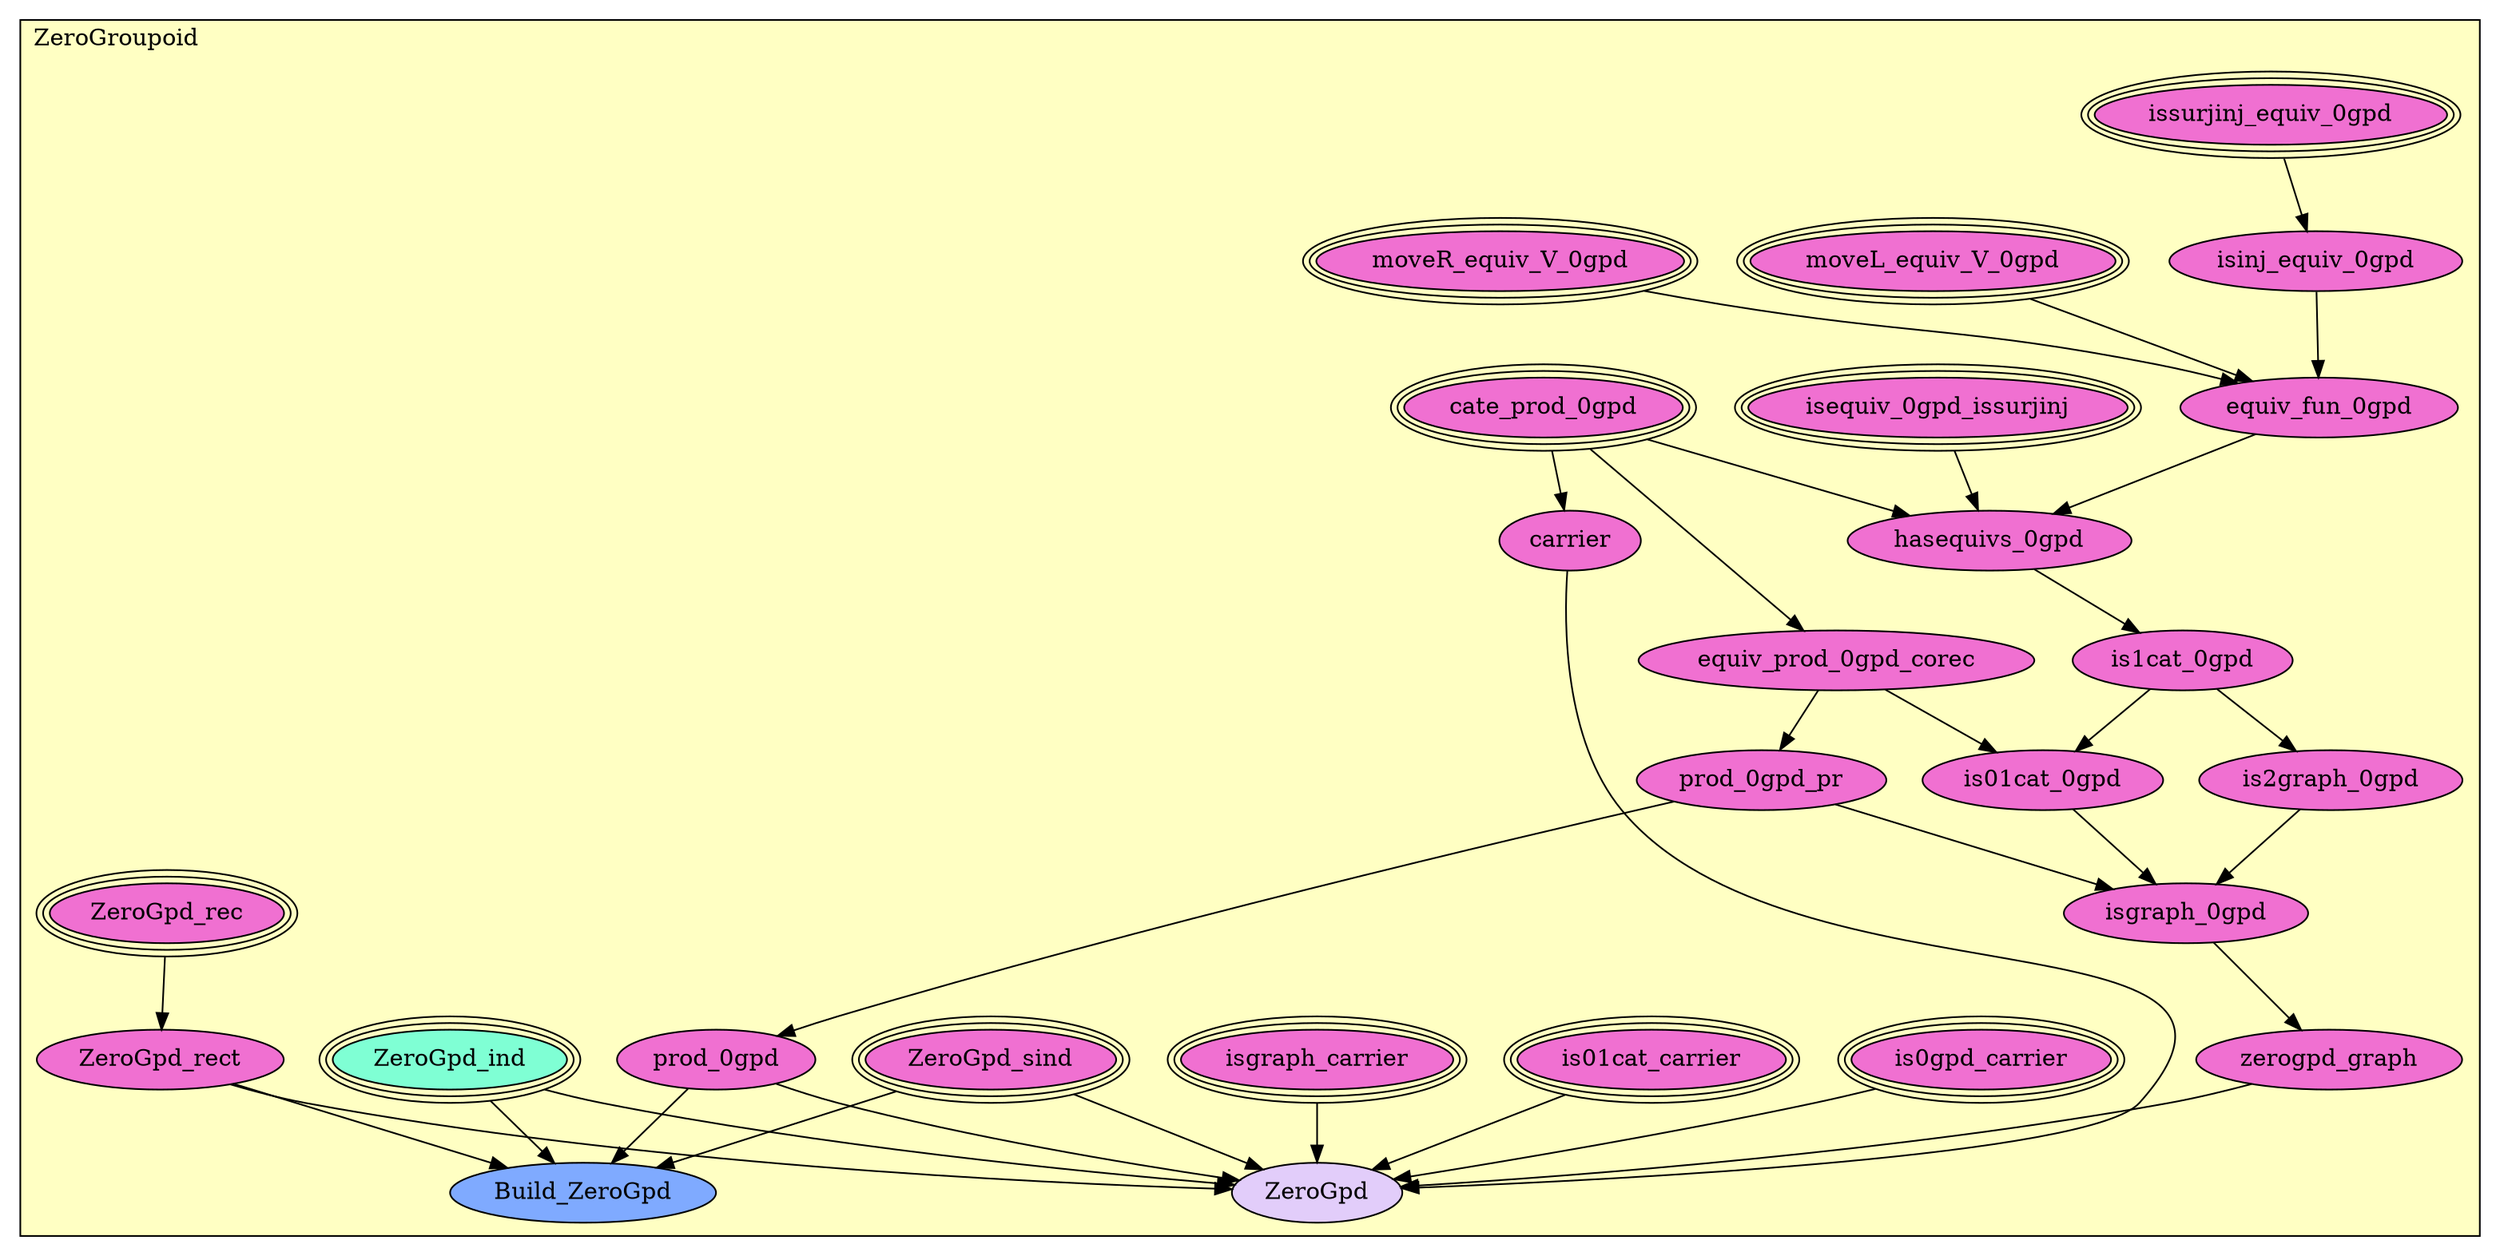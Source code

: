 digraph HoTT_WildCat_ZeroGroupoid {
  graph [ratio=0.5]
  node [style=filled]
ZeroGroupoid_cate_prod_0gpd [label="cate_prod_0gpd", URL=<ZeroGroupoid.html#cate_prod_0gpd>, peripheries=3, fillcolor="#F070D1"] ;
ZeroGroupoid_equiv_prod_0gpd_corec [label="equiv_prod_0gpd_corec", URL=<ZeroGroupoid.html#equiv_prod_0gpd_corec>, fillcolor="#F070D1"] ;
ZeroGroupoid_prod_0gpd_pr [label="prod_0gpd_pr", URL=<ZeroGroupoid.html#prod_0gpd_pr>, fillcolor="#F070D1"] ;
ZeroGroupoid_prod_0gpd [label="prod_0gpd", URL=<ZeroGroupoid.html#prod_0gpd>, fillcolor="#F070D1"] ;
ZeroGroupoid_isequiv_0gpd_issurjinj [label="isequiv_0gpd_issurjinj", URL=<ZeroGroupoid.html#isequiv_0gpd_issurjinj>, peripheries=3, fillcolor="#F070D1"] ;
ZeroGroupoid_issurjinj_equiv_0gpd [label="issurjinj_equiv_0gpd", URL=<ZeroGroupoid.html#issurjinj_equiv_0gpd>, peripheries=3, fillcolor="#F070D1"] ;
ZeroGroupoid_moveL_equiv_V_0gpd [label="moveL_equiv_V_0gpd", URL=<ZeroGroupoid.html#moveL_equiv_V_0gpd>, peripheries=3, fillcolor="#F070D1"] ;
ZeroGroupoid_moveR_equiv_V_0gpd [label="moveR_equiv_V_0gpd", URL=<ZeroGroupoid.html#moveR_equiv_V_0gpd>, peripheries=3, fillcolor="#F070D1"] ;
ZeroGroupoid_isinj_equiv_0gpd [label="isinj_equiv_0gpd", URL=<ZeroGroupoid.html#isinj_equiv_0gpd>, fillcolor="#F070D1"] ;
ZeroGroupoid_equiv_fun_0gpd [label="equiv_fun_0gpd", URL=<ZeroGroupoid.html#equiv_fun_0gpd>, fillcolor="#F070D1"] ;
ZeroGroupoid_hasequivs_0gpd [label="hasequivs_0gpd", URL=<ZeroGroupoid.html#hasequivs_0gpd>, fillcolor="#F070D1"] ;
ZeroGroupoid_is1cat_0gpd [label="is1cat_0gpd", URL=<ZeroGroupoid.html#is1cat_0gpd>, fillcolor="#F070D1"] ;
ZeroGroupoid_is2graph_0gpd [label="is2graph_0gpd", URL=<ZeroGroupoid.html#is2graph_0gpd>, fillcolor="#F070D1"] ;
ZeroGroupoid_is01cat_0gpd [label="is01cat_0gpd", URL=<ZeroGroupoid.html#is01cat_0gpd>, fillcolor="#F070D1"] ;
ZeroGroupoid_isgraph_0gpd [label="isgraph_0gpd", URL=<ZeroGroupoid.html#isgraph_0gpd>, fillcolor="#F070D1"] ;
ZeroGroupoid_zerogpd_graph [label="zerogpd_graph", URL=<ZeroGroupoid.html#zerogpd_graph>, fillcolor="#F070D1"] ;
ZeroGroupoid_is0gpd_carrier [label="is0gpd_carrier", URL=<ZeroGroupoid.html#is0gpd_carrier>, peripheries=3, fillcolor="#F070D1"] ;
ZeroGroupoid_is01cat_carrier [label="is01cat_carrier", URL=<ZeroGroupoid.html#is01cat_carrier>, peripheries=3, fillcolor="#F070D1"] ;
ZeroGroupoid_isgraph_carrier [label="isgraph_carrier", URL=<ZeroGroupoid.html#isgraph_carrier>, peripheries=3, fillcolor="#F070D1"] ;
ZeroGroupoid_carrier [label="carrier", URL=<ZeroGroupoid.html#carrier>, fillcolor="#F070D1"] ;
ZeroGroupoid_ZeroGpd_sind [label="ZeroGpd_sind", URL=<ZeroGroupoid.html#ZeroGpd_sind>, peripheries=3, fillcolor="#F070D1"] ;
ZeroGroupoid_ZeroGpd_rec [label="ZeroGpd_rec", URL=<ZeroGroupoid.html#ZeroGpd_rec>, peripheries=3, fillcolor="#F070D1"] ;
ZeroGroupoid_ZeroGpd_ind [label="ZeroGpd_ind", URL=<ZeroGroupoid.html#ZeroGpd_ind>, peripheries=3, fillcolor="#7FFFD4"] ;
ZeroGroupoid_ZeroGpd_rect [label="ZeroGpd_rect", URL=<ZeroGroupoid.html#ZeroGpd_rect>, fillcolor="#F070D1"] ;
ZeroGroupoid_Build_ZeroGpd [label="Build_ZeroGpd", URL=<ZeroGroupoid.html#Build_ZeroGpd>, fillcolor="#7FAAFF"] ;
ZeroGroupoid_ZeroGpd [label="ZeroGpd", URL=<ZeroGroupoid.html#ZeroGpd>, fillcolor="#E2CDFA"] ;
  ZeroGroupoid_cate_prod_0gpd -> ZeroGroupoid_equiv_prod_0gpd_corec [] ;
  ZeroGroupoid_cate_prod_0gpd -> ZeroGroupoid_hasequivs_0gpd [] ;
  ZeroGroupoid_cate_prod_0gpd -> ZeroGroupoid_carrier [] ;
  ZeroGroupoid_equiv_prod_0gpd_corec -> ZeroGroupoid_prod_0gpd_pr [] ;
  ZeroGroupoid_equiv_prod_0gpd_corec -> ZeroGroupoid_is01cat_0gpd [] ;
  ZeroGroupoid_prod_0gpd_pr -> ZeroGroupoid_prod_0gpd [] ;
  ZeroGroupoid_prod_0gpd_pr -> ZeroGroupoid_isgraph_0gpd [] ;
  ZeroGroupoid_prod_0gpd -> ZeroGroupoid_Build_ZeroGpd [] ;
  ZeroGroupoid_prod_0gpd -> ZeroGroupoid_ZeroGpd [] ;
  ZeroGroupoid_isequiv_0gpd_issurjinj -> ZeroGroupoid_hasequivs_0gpd [] ;
  ZeroGroupoid_issurjinj_equiv_0gpd -> ZeroGroupoid_isinj_equiv_0gpd [] ;
  ZeroGroupoid_moveL_equiv_V_0gpd -> ZeroGroupoid_equiv_fun_0gpd [] ;
  ZeroGroupoid_moveR_equiv_V_0gpd -> ZeroGroupoid_equiv_fun_0gpd [] ;
  ZeroGroupoid_isinj_equiv_0gpd -> ZeroGroupoid_equiv_fun_0gpd [] ;
  ZeroGroupoid_equiv_fun_0gpd -> ZeroGroupoid_hasequivs_0gpd [] ;
  ZeroGroupoid_hasequivs_0gpd -> ZeroGroupoid_is1cat_0gpd [] ;
  ZeroGroupoid_is1cat_0gpd -> ZeroGroupoid_is2graph_0gpd [] ;
  ZeroGroupoid_is1cat_0gpd -> ZeroGroupoid_is01cat_0gpd [] ;
  ZeroGroupoid_is2graph_0gpd -> ZeroGroupoid_isgraph_0gpd [] ;
  ZeroGroupoid_is01cat_0gpd -> ZeroGroupoid_isgraph_0gpd [] ;
  ZeroGroupoid_isgraph_0gpd -> ZeroGroupoid_zerogpd_graph [] ;
  ZeroGroupoid_zerogpd_graph -> ZeroGroupoid_ZeroGpd [] ;
  ZeroGroupoid_is0gpd_carrier -> ZeroGroupoid_ZeroGpd [] ;
  ZeroGroupoid_is01cat_carrier -> ZeroGroupoid_ZeroGpd [] ;
  ZeroGroupoid_isgraph_carrier -> ZeroGroupoid_ZeroGpd [] ;
  ZeroGroupoid_carrier -> ZeroGroupoid_ZeroGpd [] ;
  ZeroGroupoid_ZeroGpd_sind -> ZeroGroupoid_Build_ZeroGpd [] ;
  ZeroGroupoid_ZeroGpd_sind -> ZeroGroupoid_ZeroGpd [] ;
  ZeroGroupoid_ZeroGpd_rec -> ZeroGroupoid_ZeroGpd_rect [] ;
  ZeroGroupoid_ZeroGpd_ind -> ZeroGroupoid_Build_ZeroGpd [] ;
  ZeroGroupoid_ZeroGpd_ind -> ZeroGroupoid_ZeroGpd [] ;
  ZeroGroupoid_ZeroGpd_rect -> ZeroGroupoid_Build_ZeroGpd [] ;
  ZeroGroupoid_ZeroGpd_rect -> ZeroGroupoid_ZeroGpd [] ;
subgraph cluster_ZeroGroupoid { label="ZeroGroupoid"; fillcolor="#FFFFC3"; labeljust=l; style=filled 
ZeroGroupoid_ZeroGpd; ZeroGroupoid_Build_ZeroGpd; ZeroGroupoid_ZeroGpd_rect; ZeroGroupoid_ZeroGpd_ind; ZeroGroupoid_ZeroGpd_rec; ZeroGroupoid_ZeroGpd_sind; ZeroGroupoid_carrier; ZeroGroupoid_isgraph_carrier; ZeroGroupoid_is01cat_carrier; ZeroGroupoid_is0gpd_carrier; ZeroGroupoid_zerogpd_graph; ZeroGroupoid_isgraph_0gpd; ZeroGroupoid_is01cat_0gpd; ZeroGroupoid_is2graph_0gpd; ZeroGroupoid_is1cat_0gpd; ZeroGroupoid_hasequivs_0gpd; ZeroGroupoid_equiv_fun_0gpd; ZeroGroupoid_isinj_equiv_0gpd; ZeroGroupoid_moveR_equiv_V_0gpd; ZeroGroupoid_moveL_equiv_V_0gpd; ZeroGroupoid_issurjinj_equiv_0gpd; ZeroGroupoid_isequiv_0gpd_issurjinj; ZeroGroupoid_prod_0gpd; ZeroGroupoid_prod_0gpd_pr; ZeroGroupoid_equiv_prod_0gpd_corec; ZeroGroupoid_cate_prod_0gpd; };
} /* END */
